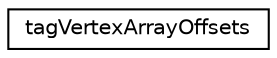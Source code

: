 digraph "Graphical Class Hierarchy"
{
 // LATEX_PDF_SIZE
  edge [fontname="Helvetica",fontsize="10",labelfontname="Helvetica",labelfontsize="10"];
  node [fontname="Helvetica",fontsize="10",shape=record];
  rankdir="LR";
  Node0 [label="tagVertexArrayOffsets",height=0.2,width=0.4,color="black", fillcolor="white", style="filled",URL="$structtag_vertex_array_offsets.html",tooltip="Defines the offsets required when rendering a vertex array ..."];
}
